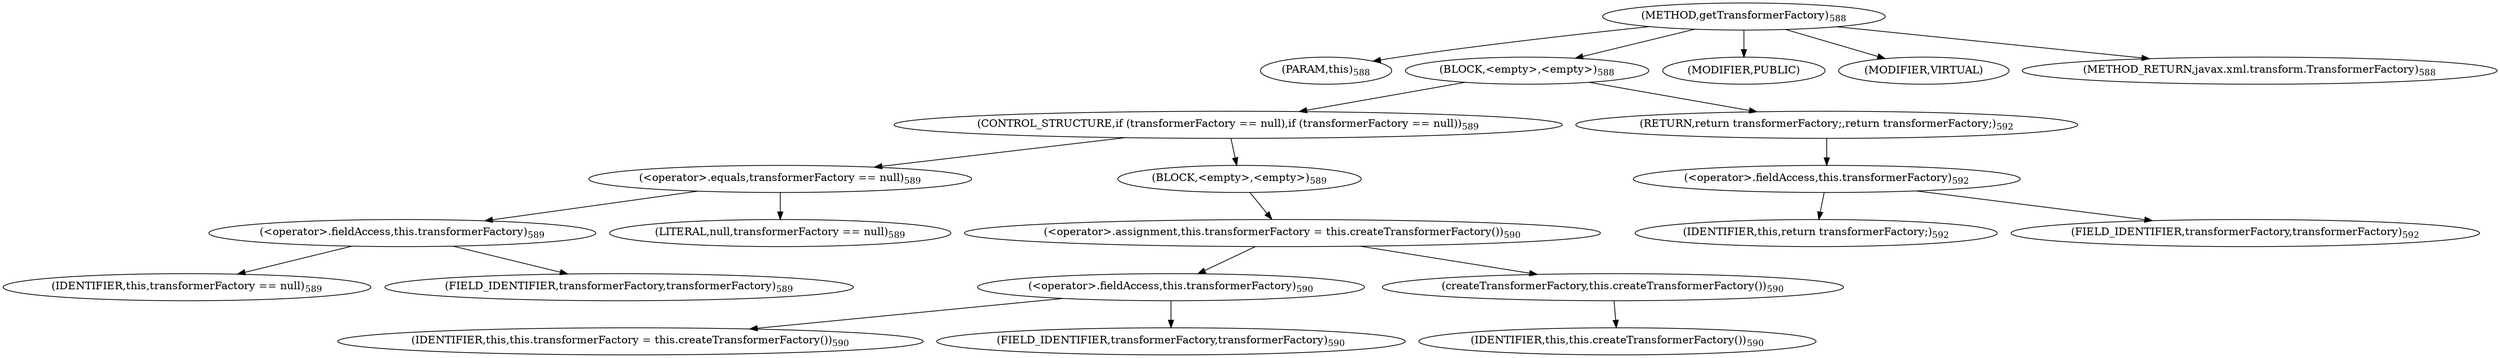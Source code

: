 digraph "getTransformerFactory" {  
"1369" [label = <(METHOD,getTransformerFactory)<SUB>588</SUB>> ]
"87" [label = <(PARAM,this)<SUB>588</SUB>> ]
"1370" [label = <(BLOCK,&lt;empty&gt;,&lt;empty&gt;)<SUB>588</SUB>> ]
"1371" [label = <(CONTROL_STRUCTURE,if (transformerFactory == null),if (transformerFactory == null))<SUB>589</SUB>> ]
"1372" [label = <(&lt;operator&gt;.equals,transformerFactory == null)<SUB>589</SUB>> ]
"1373" [label = <(&lt;operator&gt;.fieldAccess,this.transformerFactory)<SUB>589</SUB>> ]
"1374" [label = <(IDENTIFIER,this,transformerFactory == null)<SUB>589</SUB>> ]
"1375" [label = <(FIELD_IDENTIFIER,transformerFactory,transformerFactory)<SUB>589</SUB>> ]
"1376" [label = <(LITERAL,null,transformerFactory == null)<SUB>589</SUB>> ]
"1377" [label = <(BLOCK,&lt;empty&gt;,&lt;empty&gt;)<SUB>589</SUB>> ]
"1378" [label = <(&lt;operator&gt;.assignment,this.transformerFactory = this.createTransformerFactory())<SUB>590</SUB>> ]
"1379" [label = <(&lt;operator&gt;.fieldAccess,this.transformerFactory)<SUB>590</SUB>> ]
"1380" [label = <(IDENTIFIER,this,this.transformerFactory = this.createTransformerFactory())<SUB>590</SUB>> ]
"1381" [label = <(FIELD_IDENTIFIER,transformerFactory,transformerFactory)<SUB>590</SUB>> ]
"1382" [label = <(createTransformerFactory,this.createTransformerFactory())<SUB>590</SUB>> ]
"86" [label = <(IDENTIFIER,this,this.createTransformerFactory())<SUB>590</SUB>> ]
"1383" [label = <(RETURN,return transformerFactory;,return transformerFactory;)<SUB>592</SUB>> ]
"1384" [label = <(&lt;operator&gt;.fieldAccess,this.transformerFactory)<SUB>592</SUB>> ]
"1385" [label = <(IDENTIFIER,this,return transformerFactory;)<SUB>592</SUB>> ]
"1386" [label = <(FIELD_IDENTIFIER,transformerFactory,transformerFactory)<SUB>592</SUB>> ]
"1387" [label = <(MODIFIER,PUBLIC)> ]
"1388" [label = <(MODIFIER,VIRTUAL)> ]
"1389" [label = <(METHOD_RETURN,javax.xml.transform.TransformerFactory)<SUB>588</SUB>> ]
  "1369" -> "87" 
  "1369" -> "1370" 
  "1369" -> "1387" 
  "1369" -> "1388" 
  "1369" -> "1389" 
  "1370" -> "1371" 
  "1370" -> "1383" 
  "1371" -> "1372" 
  "1371" -> "1377" 
  "1372" -> "1373" 
  "1372" -> "1376" 
  "1373" -> "1374" 
  "1373" -> "1375" 
  "1377" -> "1378" 
  "1378" -> "1379" 
  "1378" -> "1382" 
  "1379" -> "1380" 
  "1379" -> "1381" 
  "1382" -> "86" 
  "1383" -> "1384" 
  "1384" -> "1385" 
  "1384" -> "1386" 
}
